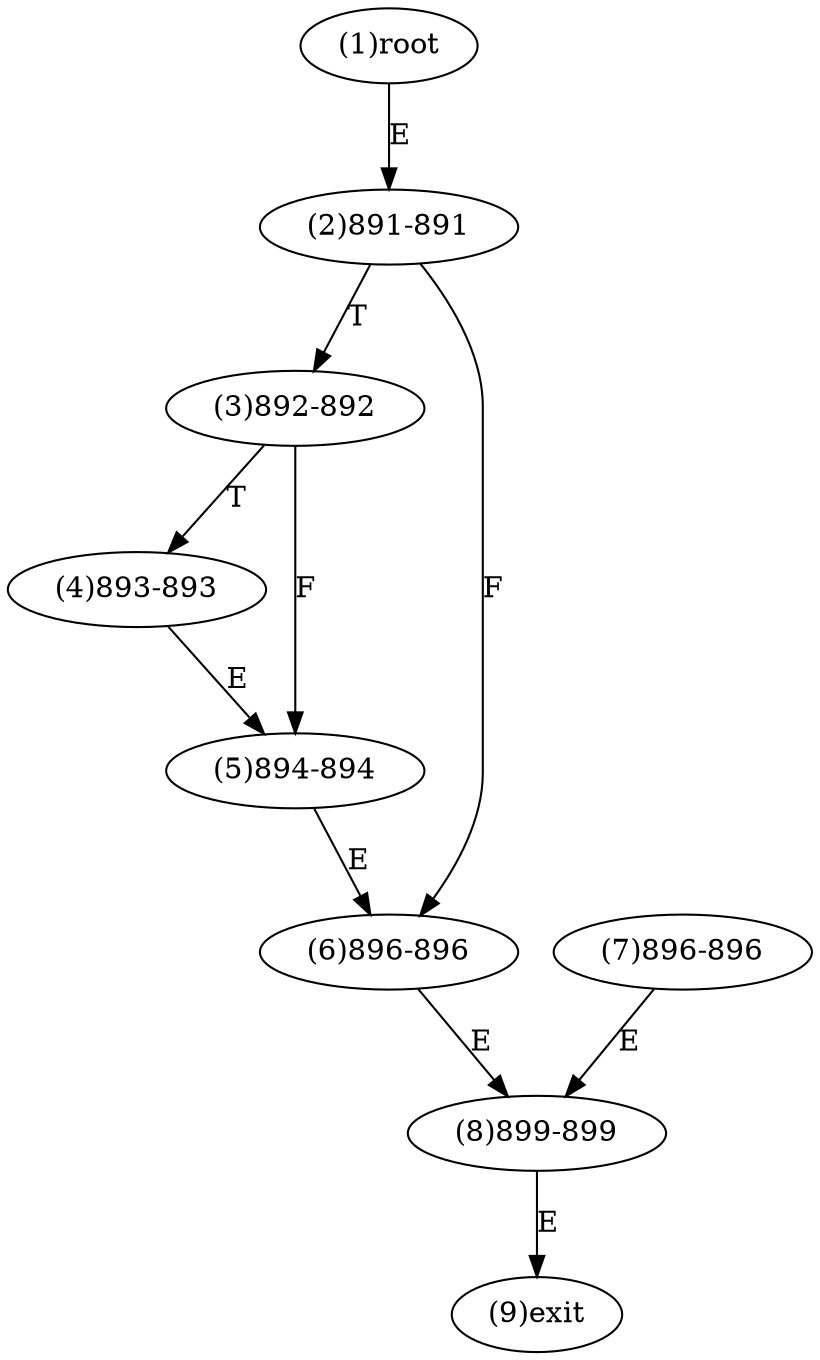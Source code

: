 digraph "" { 
1[ label="(1)root"];
2[ label="(2)891-891"];
3[ label="(3)892-892"];
4[ label="(4)893-893"];
5[ label="(5)894-894"];
6[ label="(6)896-896"];
7[ label="(7)896-896"];
8[ label="(8)899-899"];
9[ label="(9)exit"];
1->2[ label="E"];
2->6[ label="F"];
2->3[ label="T"];
3->5[ label="F"];
3->4[ label="T"];
4->5[ label="E"];
5->6[ label="E"];
6->8[ label="E"];
7->8[ label="E"];
8->9[ label="E"];
}